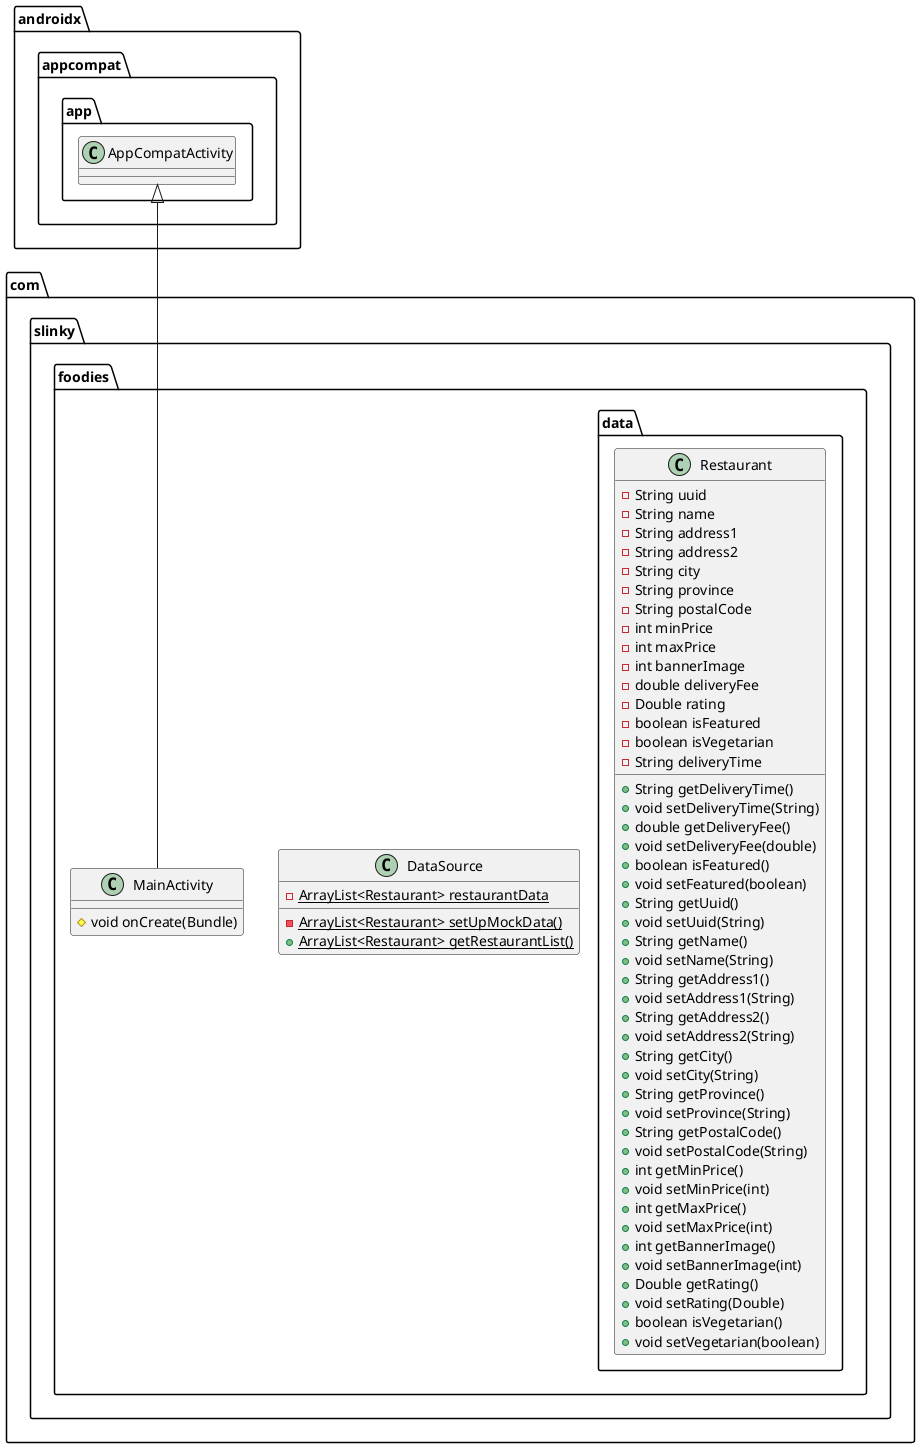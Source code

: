 @startuml
class com.slinky.foodies.data.Restaurant {
- String uuid
- String name
- String address1
- String address2
- String city
- String province
- String postalCode
- int minPrice
- int maxPrice
- int bannerImage
- double deliveryFee
- Double rating
- boolean isFeatured
- boolean isVegetarian
- String deliveryTime
+ String getDeliveryTime()
+ void setDeliveryTime(String)
+ double getDeliveryFee()
+ void setDeliveryFee(double)
+ boolean isFeatured()
+ void setFeatured(boolean)
+ String getUuid()
+ void setUuid(String)
+ String getName()
+ void setName(String)
+ String getAddress1()
+ void setAddress1(String)
+ String getAddress2()
+ void setAddress2(String)
+ String getCity()
+ void setCity(String)
+ String getProvince()
+ void setProvince(String)
+ String getPostalCode()
+ void setPostalCode(String)
+ int getMinPrice()
+ void setMinPrice(int)
+ int getMaxPrice()
+ void setMaxPrice(int)
+ int getBannerImage()
+ void setBannerImage(int)
+ Double getRating()
+ void setRating(Double)
+ boolean isVegetarian()
+ void setVegetarian(boolean)
}
class com.slinky.foodies.DataSource {
- {static} ArrayList<Restaurant> restaurantData
- {static} ArrayList<Restaurant> setUpMockData()
+ {static} ArrayList<Restaurant> getRestaurantList()
}
class com.slinky.foodies.MainActivity {
# void onCreate(Bundle)
}


androidx.appcompat.app.AppCompatActivity <|-- com.slinky.foodies.MainActivity
@enduml